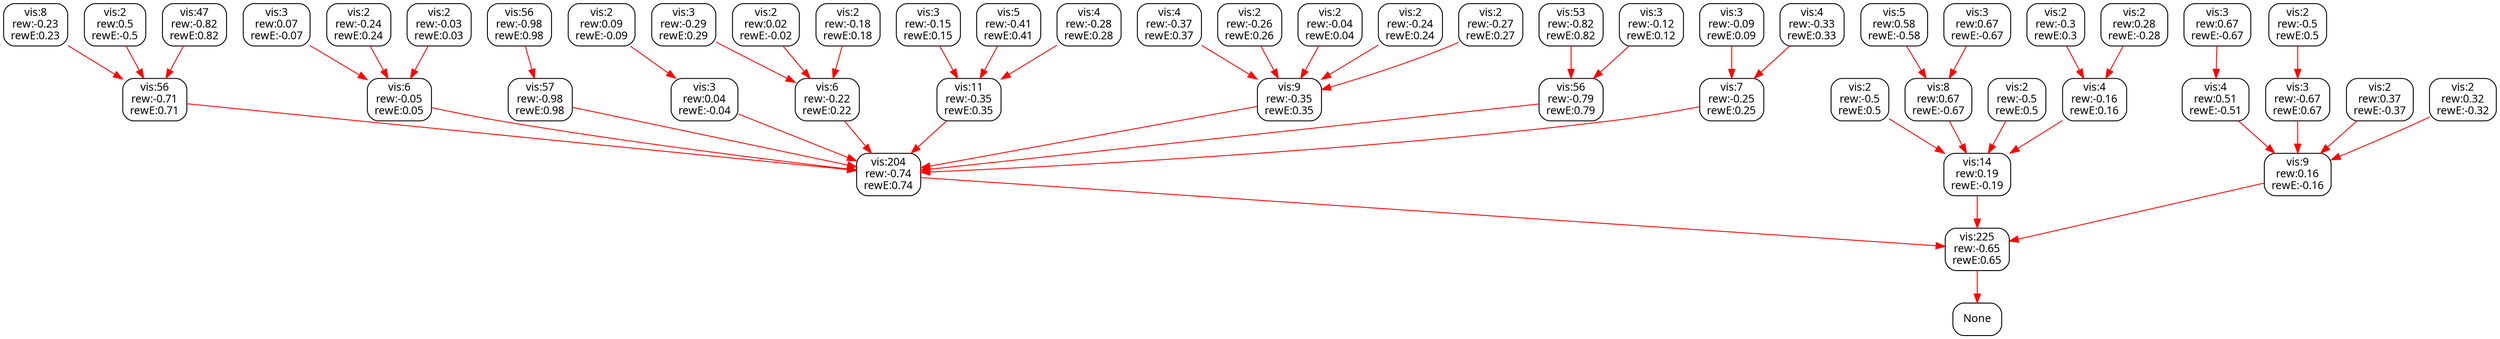 digraph "graph" {
	graph [rankdir=TB]
	node [color=black fontcolor=black fontname=FangSong fontsize=12 shape=box style=rounded]
	edge [color=red fontcolor="#888888" fontname=FangSong fontsize=10]
	0 [label=None]
	1 [label="vis:225
rew:-0.65
rewE:0.65"]
	1 -> 0
	2 [label="vis:204
rew:-0.74
rewE:0.74"]
	2 -> 1
	3 [label="vis:14
rew:0.19
rewE:-0.19"]
	3 -> 1
	4 [label="vis:9
rew:0.16
rewE:-0.16"]
	4 -> 1
	5 [label="vis:56
rew:-0.71
rewE:0.71"]
	5 -> 2
	6 [label="vis:6
rew:-0.05
rewE:0.05"]
	6 -> 2
	7 [label="vis:57
rew:-0.98
rewE:0.98"]
	7 -> 2
	8 [label="vis:3
rew:0.04
rewE:-0.04"]
	8 -> 2
	9 [label="vis:6
rew:-0.22
rewE:0.22"]
	9 -> 2
	10 [label="vis:11
rew:-0.35
rewE:0.35"]
	10 -> 2
	11 [label="vis:9
rew:-0.35
rewE:0.35"]
	11 -> 2
	12 [label="vis:56
rew:-0.79
rewE:0.79"]
	12 -> 2
	13 [label="vis:7
rew:-0.25
rewE:0.25"]
	13 -> 2
	14 [label="vis:2
rew:-0.5
rewE:0.5"]
	14 -> 3
	15 [label="vis:8
rew:0.67
rewE:-0.67"]
	15 -> 3
	16 [label="vis:2
rew:-0.5
rewE:0.5"]
	16 -> 3
	17 [label="vis:4
rew:-0.16
rewE:0.16"]
	17 -> 3
	18 [label="vis:4
rew:0.51
rewE:-0.51"]
	18 -> 4
	19 [label="vis:3
rew:-0.67
rewE:0.67"]
	19 -> 4
	20 [label="vis:2
rew:0.37
rewE:-0.37"]
	20 -> 4
	21 [label="vis:2
rew:0.32
rewE:-0.32"]
	21 -> 4
	22 [label="vis:8
rew:-0.23
rewE:0.23"]
	22 -> 5
	23 [label="vis:2
rew:0.5
rewE:-0.5"]
	23 -> 5
	24 [label="vis:47
rew:-0.82
rewE:0.82"]
	24 -> 5
	25 [label="vis:3
rew:0.07
rewE:-0.07"]
	25 -> 6
	26 [label="vis:2
rew:-0.24
rewE:0.24"]
	26 -> 6
	27 [label="vis:2
rew:-0.03
rewE:0.03"]
	27 -> 6
	28 [label="vis:56
rew:-0.98
rewE:0.98"]
	28 -> 7
	29 [label="vis:2
rew:0.09
rewE:-0.09"]
	29 -> 8
	30 [label="vis:3
rew:-0.29
rewE:0.29"]
	30 -> 9
	31 [label="vis:2
rew:0.02
rewE:-0.02"]
	31 -> 9
	32 [label="vis:2
rew:-0.18
rewE:0.18"]
	32 -> 9
	33 [label="vis:3
rew:-0.15
rewE:0.15"]
	33 -> 10
	34 [label="vis:5
rew:-0.41
rewE:0.41"]
	34 -> 10
	35 [label="vis:4
rew:-0.28
rewE:0.28"]
	35 -> 10
	36 [label="vis:4
rew:-0.37
rewE:0.37"]
	36 -> 11
	37 [label="vis:2
rew:-0.26
rewE:0.26"]
	37 -> 11
	38 [label="vis:2
rew:-0.04
rewE:0.04"]
	38 -> 11
	39 [label="vis:2
rew:-0.24
rewE:0.24"]
	39 -> 11
	40 [label="vis:2
rew:-0.27
rewE:0.27"]
	40 -> 11
	41 [label="vis:53
rew:-0.82
rewE:0.82"]
	41 -> 12
	42 [label="vis:3
rew:-0.12
rewE:0.12"]
	42 -> 12
	43 [label="vis:3
rew:-0.09
rewE:0.09"]
	43 -> 13
	44 [label="vis:4
rew:-0.33
rewE:0.33"]
	44 -> 13
	45 [label="vis:5
rew:0.58
rewE:-0.58"]
	45 -> 15
	46 [label="vis:3
rew:0.67
rewE:-0.67"]
	46 -> 15
	47 [label="vis:2
rew:-0.3
rewE:0.3"]
	47 -> 17
	48 [label="vis:2
rew:0.28
rewE:-0.28"]
	48 -> 17
	49 [label="vis:3
rew:0.67
rewE:-0.67"]
	49 -> 18
	50 [label="vis:2
rew:-0.5
rewE:0.5"]
	50 -> 19
}
